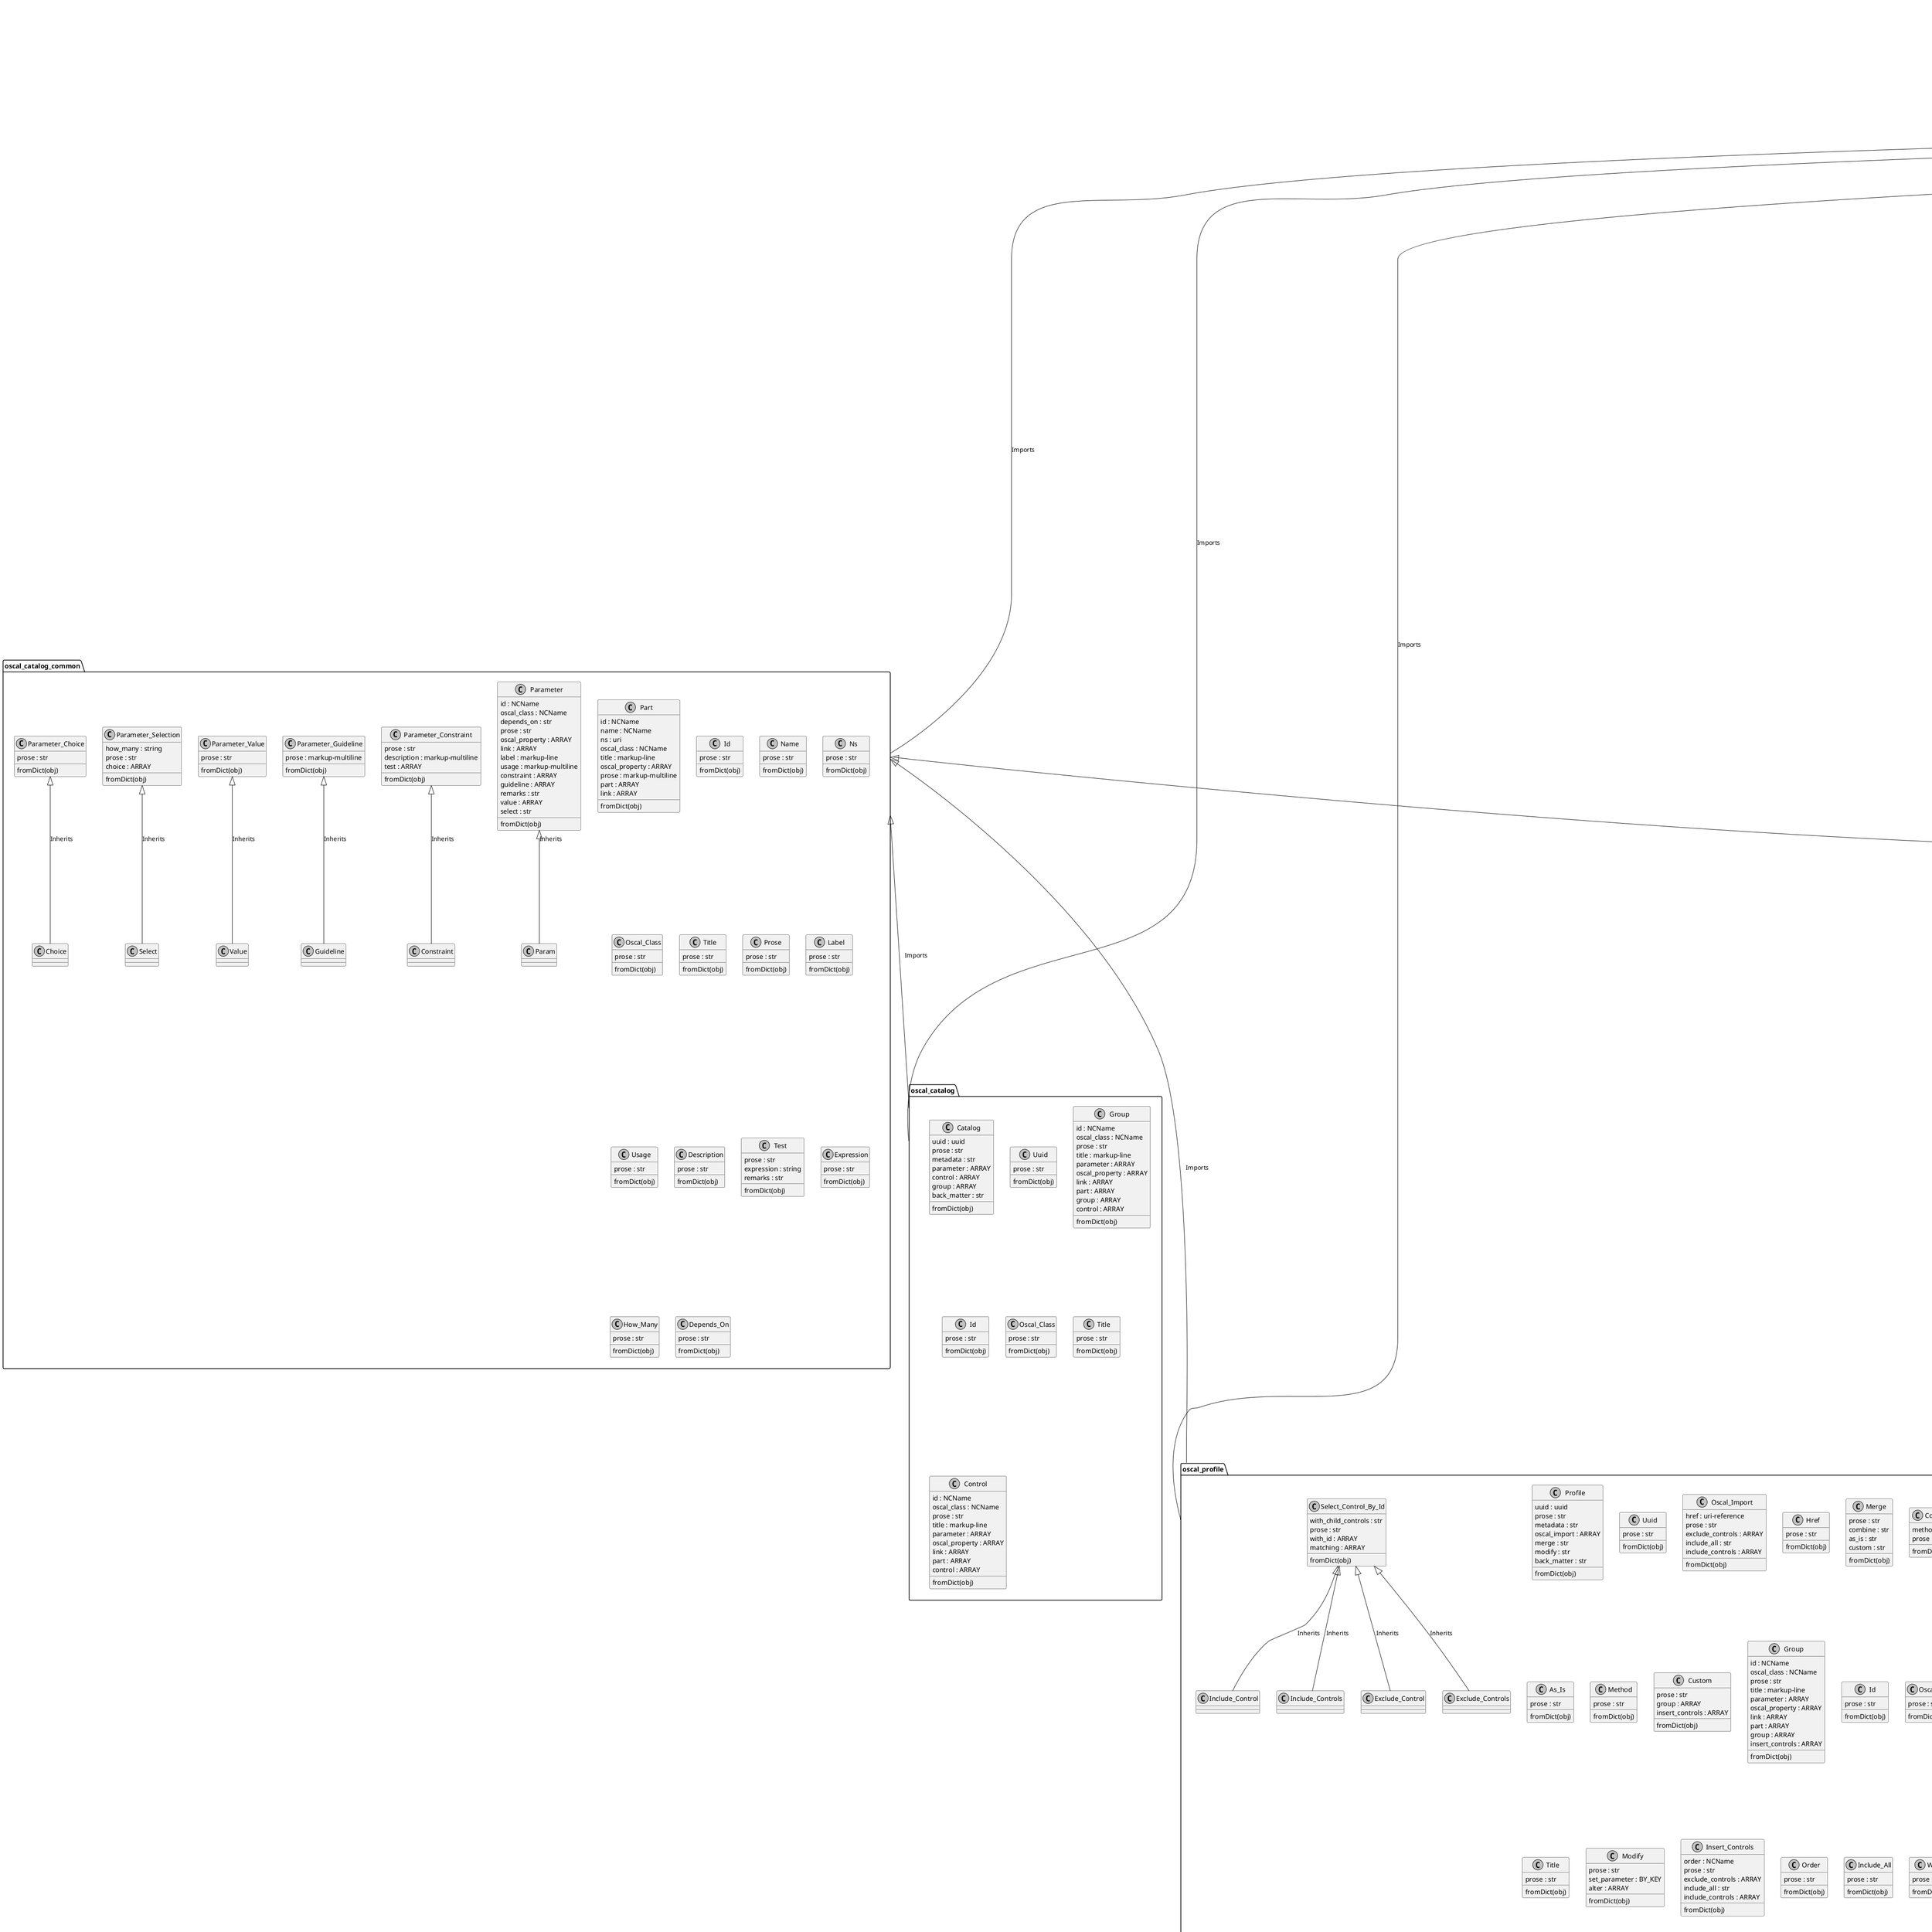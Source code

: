 @startuml

skinparam ranksep 5 

skinparam monochrome true


package oscal_metadata {

    class "Metadata" as oscal_metadata_metadata {
        prose : str
        title : markup-line
        published : str
        last_modified : str
        version : str
        oscal_version : str
        revision : ARRAY
        document_id : ARRAY
        oscal_property : ARRAY
        link : ARRAY
        role : ARRAY
        location : ARRAY
        party : ARRAY
        responsible_party : BY_KEY
        remarks : str
        {method} fromDict(obj)
    }
    
    class "Title" as oscal_metadata_title {
        prose : str
        {method} fromDict(obj)
    }
    
    class "Revision" as oscal_metadata_revision {
        prose : str
        title : markup-line
        published : str
        last_modified : str
        version : str
        oscal_version : str
        oscal_property : ARRAY
        link : ARRAY
        remarks : str
        {method} fromDict(obj)
    }
    
    class "Location" as oscal_metadata_location {
        uuid : uuid
        prose : str
        title : markup-line
        address : str
        email_address : ARRAY
        telephone_number : ARRAY
        url : ARRAY
        oscal_property : ARRAY
        link : ARRAY
        remarks : str
        {method} fromDict(obj)
    }
    
    class "Uuid" as oscal_metadata_uuid {
        prose : str
        {method} fromDict(obj)
    }
    
    class "Url" as oscal_metadata_url {
        prose : str
        {method} fromDict(obj)
    }
    
    class "Location_Uuid" as oscal_metadata_location_uuid {
        prose : str
        {method} fromDict(obj)
    }
    
    class "Party" as oscal_metadata_party {
        uuid : uuid
        type : string
        prose : str
        name : str
        short_name : str
        external_id : ARRAY
        oscal_property : ARRAY
        link : ARRAY
        email_address : ARRAY
        telephone_number : ARRAY
        member_of_organization : ARRAY
        remarks : str
        address : ARRAY
        location_uuid : ARRAY
        {method} fromDict(obj)
    }
    
    class "Type" as oscal_metadata_type {
        prose : str
        {method} fromDict(obj)
    }
    
    class "Name" as oscal_metadata_name {
        prose : str
        {method} fromDict(obj)
    }
    
    class "Short_Name" as oscal_metadata_short_name {
        prose : str
        {method} fromDict(obj)
    }
    
    class "External_Id" as oscal_metadata_external_id {
        scheme : uri
        prose : str
        {method} fromDict(obj)
    }
    
    class "Scheme" as oscal_metadata_scheme {
        prose : str
        {method} fromDict(obj)
    }
    
    class "Member_Of_Organization" as oscal_metadata_member_of_organization {
        prose : str
        {method} fromDict(obj)
    }
    
    class "Party_Uuid" as oscal_metadata_party_uuid {
        prose : str
        {method} fromDict(obj)
    }
    
    class "Role" as oscal_metadata_role {
        id : NCName
        prose : str
        title : markup-line
        short_name : str
        description : markup-multiline
        oscal_property : ARRAY
        link : ARRAY
        remarks : str
        {method} fromDict(obj)
    }
    
    class "Id" as oscal_metadata_id {
        prose : str
        {method} fromDict(obj)
    }
    
    class "Description" as oscal_metadata_description {
        prose : str
        {method} fromDict(obj)
    }
    
    class "Role_Id" as oscal_metadata_role_id {
        prose : str
        {method} fromDict(obj)
    }
    
    class "Back_Matter" as oscal_metadata_back_matter {
        prose : str
        resource : ARRAY
        {method} fromDict(obj)
    }
    
    class "Resource" as oscal_metadata_resource {
        uuid : uuid
        prose : str
        title : markup-line
        description : markup-multiline
        oscal_property : ARRAY
        document_id : ARRAY
        citation : str
        rlink : ARRAY
        base64 : base64Binary
        remarks : str
        {method} fromDict(obj)
    }
    
    class "Citation" as oscal_metadata_citation {
        prose : str
        text : markup-line
        oscal_property : ARRAY
        biblio : str
        {method} fromDict(obj)
    }
    
    class "Text" as oscal_metadata_text {
        prose : str
        {method} fromDict(obj)
    }
    
    class "Biblio" as oscal_metadata_biblio {
        prose : str
        {method} fromDict(obj)
    }
    
    class "Rlink" as oscal_metadata_rlink {
        href : uri-reference
        media_type : str
        prose : str
        hash : ARRAY
        {method} fromDict(obj)
    }
    
    class "Href" as oscal_metadata_href {
        prose : str
        {method} fromDict(obj)
    }
    
    class "Base64" as oscal_metadata_base64 {
        filename : uri-reference
        media_type : str
        prose : str
        {method} fromDict(obj)
    }
    
    class "Filename" as oscal_metadata_filename {
        prose : str
        {method} fromDict(obj)
    }
    
    class "Oscal_Property" as oscal_metadata_oscal_property {
        name : NCName
        uuid : uuid
        ns : uri
        value : string
        oscal_class : NCName
        prose : str
        remarks : str
        {method} fromDict(obj)
    }
    
    class "Prop" as oscal_metadata_oscal_property_Prop 
    oscal_metadata_oscal_property <|-- oscal_metadata_oscal_property_Prop : Inherits
    class "Ns" as oscal_metadata_ns {
        prose : str
        {method} fromDict(obj)
    }
    
    class "Value" as oscal_metadata_value {
        prose : str
        {method} fromDict(obj)
    }
    
    class "Oscal_Class" as oscal_metadata_oscal_class {
        prose : str
        {method} fromDict(obj)
    }
    
    class "Link" as oscal_metadata_link {
        href : uri-reference
        rel : NCName
        media_type : str
        prose : str
        text : markup-line
        {method} fromDict(obj)
    }
    
    class "Rel" as oscal_metadata_rel {
        prose : str
        {method} fromDict(obj)
    }
    
    class "Responsible_Party" as oscal_metadata_responsible_party {
        role_id : NCName
        prose : str
        party_uuid : ARRAY
        oscal_property : ARRAY
        link : ARRAY
        remarks : str
        {method} fromDict(obj)
    }
    
    class "Responsible_Role" as oscal_metadata_responsible_role {
        role_id : NCName
        prose : str
        oscal_property : ARRAY
        link : ARRAY
        party_uuid : ARRAY
        remarks : str
        {method} fromDict(obj)
    }
    
    class "Hash" as oscal_metadata_hash {
        algorithm : string
        prose : str
        {method} fromDict(obj)
    }
    
    class "Algorithm" as oscal_metadata_algorithm {
        prose : str
        {method} fromDict(obj)
    }
    
    class "Media_Type" as oscal_metadata_media_type {
        prose : str
        {method} fromDict(obj)
    }
    
    class "Remarks" as oscal_metadata_remarks {
        prose : str
        {method} fromDict(obj)
    }
    
    class "Published" as oscal_metadata_published {
        prose : str
        {method} fromDict(obj)
    }
    
    class "Last_Modified" as oscal_metadata_last_modified {
        prose : str
        {method} fromDict(obj)
    }
    
    class "Version" as oscal_metadata_version {
        prose : str
        {method} fromDict(obj)
    }
    
    class "Oscal_Version" as oscal_metadata_oscal_version {
        prose : str
        {method} fromDict(obj)
    }
    
    class "Email_Address" as oscal_metadata_email_address {
        prose : str
        {method} fromDict(obj)
    }
    
    class "Telephone_Number" as oscal_metadata_telephone_number {
        type : str
        prose : str
        {method} fromDict(obj)
    }
    
    class "Address" as oscal_metadata_address {
        type : str
        prose : str
        addr_line : ARRAY
        city : str
        state : str
        postal_code : str
        country : str
        {method} fromDict(obj)
    }
    
    class "City" as oscal_metadata_city {
        prose : str
        {method} fromDict(obj)
    }
    
    class "State" as oscal_metadata_state {
        prose : str
        {method} fromDict(obj)
    }
    
    class "Postal_Code" as oscal_metadata_postal_code {
        prose : str
        {method} fromDict(obj)
    }
    
    class "Country" as oscal_metadata_country {
        prose : str
        {method} fromDict(obj)
    }
    
    class "Addr_Line" as oscal_metadata_addr_line {
        prose : str
        {method} fromDict(obj)
    }
    
    class "Location_Type" as oscal_metadata_location_type {
        prose : str
        {method} fromDict(obj)
    }
    
    class "Type" as oscal_metadata_location_type_Type 
    oscal_metadata_location_type <|-- oscal_metadata_location_type_Type : Inherits
    class "Document_Id" as oscal_metadata_document_id {
        scheme : uri
        prose : str
        {method} fromDict(obj)
    }
    
}

package oscal_catalog_common {

    class "Part" as oscal_catalog_common_part {
        id : NCName
        name : NCName
        ns : uri
        oscal_class : NCName
        title : markup-line
        oscal_property : ARRAY
        prose : markup-multiline
        part : ARRAY
        link : ARRAY
        {method} fromDict(obj)
    }
    
    class "Id" as oscal_catalog_common_id {
        prose : str
        {method} fromDict(obj)
    }
    
    class "Name" as oscal_catalog_common_name {
        prose : str
        {method} fromDict(obj)
    }
    
    class "Ns" as oscal_catalog_common_ns {
        prose : str
        {method} fromDict(obj)
    }
    
    class "Oscal_Class" as oscal_catalog_common_oscal_class {
        prose : str
        {method} fromDict(obj)
    }
    
    class "Title" as oscal_catalog_common_title {
        prose : str
        {method} fromDict(obj)
    }
    
    class "Prose" as oscal_catalog_common_prose {
        prose : str
        {method} fromDict(obj)
    }
    
    class "Parameter" as oscal_catalog_common_parameter {
        id : NCName
        oscal_class : NCName
        depends_on : str
        prose : str
        oscal_property : ARRAY
        link : ARRAY
        label : markup-line
        usage : markup-multiline
        constraint : ARRAY
        guideline : ARRAY
        remarks : str
        value : ARRAY
        select : str
        {method} fromDict(obj)
    }
    
    class "Param" as oscal_catalog_common_parameter_Param 
    oscal_catalog_common_parameter <|-- oscal_catalog_common_parameter_Param : Inherits
    class "Label" as oscal_catalog_common_label {
        prose : str
        {method} fromDict(obj)
    }
    
    class "Usage" as oscal_catalog_common_usage {
        prose : str
        {method} fromDict(obj)
    }
    
    class "Parameter_Constraint" as oscal_catalog_common_parameter_constraint {
        prose : str
        description : markup-multiline
        test : ARRAY
        {method} fromDict(obj)
    }
    
    class "Constraint" as oscal_catalog_common_parameter_constraint_Constraint 
    oscal_catalog_common_parameter_constraint <|-- oscal_catalog_common_parameter_constraint_Constraint : Inherits
    class "Description" as oscal_catalog_common_description {
        prose : str
        {method} fromDict(obj)
    }
    
    class "Test" as oscal_catalog_common_test {
        prose : str
        expression : string
        remarks : str
        {method} fromDict(obj)
    }
    
    class "Expression" as oscal_catalog_common_expression {
        prose : str
        {method} fromDict(obj)
    }
    
    class "Parameter_Guideline" as oscal_catalog_common_parameter_guideline {
        prose : markup-multiline
        {method} fromDict(obj)
    }
    
    class "Guideline" as oscal_catalog_common_parameter_guideline_Guideline 
    oscal_catalog_common_parameter_guideline <|-- oscal_catalog_common_parameter_guideline_Guideline : Inherits
    class "Parameter_Value" as oscal_catalog_common_parameter_value {
        prose : str
        {method} fromDict(obj)
    }
    
    class "Value" as oscal_catalog_common_parameter_value_Value 
    oscal_catalog_common_parameter_value <|-- oscal_catalog_common_parameter_value_Value : Inherits
    class "Parameter_Selection" as oscal_catalog_common_parameter_selection {
        how_many : string
        prose : str
        choice : ARRAY
        {method} fromDict(obj)
    }
    
    class "Select" as oscal_catalog_common_parameter_selection_Select 
    oscal_catalog_common_parameter_selection <|-- oscal_catalog_common_parameter_selection_Select : Inherits
    class "How_Many" as oscal_catalog_common_how_many {
        prose : str
        {method} fromDict(obj)
    }
    
    class "Parameter_Choice" as oscal_catalog_common_parameter_choice {
        prose : str
        {method} fromDict(obj)
    }
    
    class "Choice" as oscal_catalog_common_parameter_choice_Choice 
    oscal_catalog_common_parameter_choice <|-- oscal_catalog_common_parameter_choice_Choice : Inherits
    class "Depends_On" as oscal_catalog_common_depends_on {
        prose : str
        {method} fromDict(obj)
    }
    
}

package oscal_implementation_common {

    class "System_Component" as oscal_implementation_common_system_component {
        uuid : uuid
        type : str
        prose : str
        title : markup-line
        description : markup-multiline
        purpose : markup-line
        oscal_property : ARRAY
        link : ARRAY
        status : str
        responsible_role : BY_KEY
        protocol : ARRAY
        remarks : str
        {method} fromDict(obj)
    }
    
    class "Component" as oscal_implementation_common_system_component_Component 
    oscal_implementation_common_system_component <|-- oscal_implementation_common_system_component_Component : Inherits
    class "Uuid" as oscal_implementation_common_uuid {
        prose : str
        {method} fromDict(obj)
    }
    
    class "Title" as oscal_implementation_common_title {
        prose : str
        {method} fromDict(obj)
    }
    
    class "Description" as oscal_implementation_common_description {
        prose : str
        {method} fromDict(obj)
    }
    
    class "Purpose" as oscal_implementation_common_purpose {
        prose : str
        {method} fromDict(obj)
    }
    
    class "Status" as oscal_implementation_common_status {
        state : NCName
        prose : str
        remarks : str
        {method} fromDict(obj)
    }
    
    class "State" as oscal_implementation_common_state {
        prose : str
        {method} fromDict(obj)
    }
    
    class "Component_Type" as oscal_implementation_common_component_type {
        prose : str
        {method} fromDict(obj)
    }
    
    class "Type" as oscal_implementation_common_component_type_Type 
    oscal_implementation_common_component_type <|-- oscal_implementation_common_component_type_Type : Inherits
    class "Protocol" as oscal_implementation_common_protocol {
        uuid : uuid
        name : str
        prose : str
        title : markup-line
        port_range : ARRAY
        {method} fromDict(obj)
    }
    
    class "Name" as oscal_implementation_common_name {
        prose : str
        {method} fromDict(obj)
    }
    
    class "Port_Range" as oscal_implementation_common_port_range {
        start : nonNegativeInteger
        end : nonNegativeInteger
        transport : NCName
        prose : str
        {method} fromDict(obj)
    }
    
    class "Start" as oscal_implementation_common_start {
        prose : str
        {method} fromDict(obj)
    }
    
    class "End" as oscal_implementation_common_end {
        prose : str
        {method} fromDict(obj)
    }
    
    class "Transport" as oscal_implementation_common_transport {
        prose : str
        {method} fromDict(obj)
    }
    
    class "Implementation_Status" as oscal_implementation_common_implementation_status {
        state : NCName
        prose : str
        remarks : str
        {method} fromDict(obj)
    }
    
    class "System_User" as oscal_implementation_common_system_user {
        uuid : uuid
        prose : str
        title : markup-line
        short_name : str
        description : markup-multiline
        oscal_property : ARRAY
        link : ARRAY
        role_id : ARRAY
        authorized_privilege : ARRAY
        remarks : str
        {method} fromDict(obj)
    }
    
    class "User" as oscal_implementation_common_system_user_User 
    oscal_implementation_common_system_user <|-- oscal_implementation_common_system_user_User : Inherits
    class "Short_Name" as oscal_implementation_common_short_name {
        prose : str
        {method} fromDict(obj)
    }
    
    class "Authorized_Privilege" as oscal_implementation_common_authorized_privilege {
        prose : str
        title : markup-line
        description : markup-multiline
        function_performed : ARRAY
        {method} fromDict(obj)
    }
    
    class "Function_Performed" as oscal_implementation_common_function_performed {
        prose : str
        {method} fromDict(obj)
    }
    
    class "Inventory_Item" as oscal_implementation_common_inventory_item {
        uuid : uuid
        prose : str
        description : markup-multiline
        oscal_property : ARRAY
        link : ARRAY
        responsible_party : BY_KEY
        implemented_component : ARRAY
        remarks : str
        {method} fromDict(obj)
    }
    
    class "Implemented_Component" as oscal_implementation_common_implemented_component {
        component_uuid : uuid
        prose : str
        oscal_property : ARRAY
        link : ARRAY
        responsible_party : BY_KEY
        remarks : str
        {method} fromDict(obj)
    }
    
    class "Component_Uuid" as oscal_implementation_common_component_uuid {
        prose : str
        {method} fromDict(obj)
    }
    
    class "Source" as oscal_implementation_common_source {
        prose : str
        {method} fromDict(obj)
    }
    
    class "Control_Id" as oscal_implementation_common_control_id {
        prose : str
        {method} fromDict(obj)
    }
    
    class "Statement_Id" as oscal_implementation_common_statement_id {
        prose : str
        {method} fromDict(obj)
    }
    
    class "Set_Parameter" as oscal_implementation_common_set_parameter {
        param_id : str
        prose : str
        value : ARRAY
        remarks : str
        {method} fromDict(obj)
    }
    
    class "Parameter_Value" as oscal_implementation_common_parameter_value {
        prose : str
        {method} fromDict(obj)
    }
    
    class "Value" as oscal_implementation_common_parameter_value_Value 
    oscal_implementation_common_parameter_value <|-- oscal_implementation_common_parameter_value_Value : Inherits
    class "System_Id" as oscal_implementation_common_system_id {
        identifier_type : uri
        prose : str
        {method} fromDict(obj)
    }
    
    class "Identifier_Type" as oscal_implementation_common_identifier_type {
        prose : str
        {method} fromDict(obj)
    }
    
    class "Param_Id" as oscal_implementation_common_param_id {
        prose : str
        {method} fromDict(obj)
    }
    
}

package oscal_assessment_common {

    class "Import_Ssp" as oscal_assessment_common_import_ssp {
        href : uri-reference
        prose : str
        remarks : str
        {method} fromDict(obj)
    }
    
    class "Href" as oscal_assessment_common_href {
        prose : str
        {method} fromDict(obj)
    }
    
    class "Local_Objective" as oscal_assessment_common_local_objective {
        control_id : str
        prose : str
        description : markup-multiline
        oscal_property : ARRAY
        link : ARRAY
        part : ARRAY
        remarks : str
        {method} fromDict(obj)
    }
    
    class "Objectives_And_Methods" as oscal_assessment_common_local_objective_Objectives_And_Methods 
    oscal_assessment_common_local_objective <|-- oscal_assessment_common_local_objective_Objectives_And_Methods : Inherits
    class "Description" as oscal_assessment_common_description {
        prose : str
        {method} fromDict(obj)
    }
    
    class "Assessment_Method" as oscal_assessment_common_assessment_method {
        uuid : uuid
        prose : str
        description : markup-multiline
        oscal_property : ARRAY
        link : ARRAY
        assessment_part : str
        remarks : str
        {method} fromDict(obj)
    }
    
    class "Uuid" as oscal_assessment_common_uuid {
        prose : str
        {method} fromDict(obj)
    }
    
    class "Activity" as oscal_assessment_common_activity {
        uuid : uuid
        prose : str
        title : markup-line
        description : markup-multiline
        oscal_property : ARRAY
        link : ARRAY
        step : ARRAY
        related_controls : str
        responsible_role : BY_KEY
        remarks : str
        {method} fromDict(obj)
    }
    
    class "Activity" as oscal_assessment_common_activity_Activity 
    oscal_assessment_common_activity <|-- oscal_assessment_common_activity_Activity : Inherits
    class "Title" as oscal_assessment_common_title {
        prose : str
        {method} fromDict(obj)
    }
    
    class "Step" as oscal_assessment_common_step {
        uuid : uuid
        prose : str
        title : markup-line
        description : markup-multiline
        oscal_property : ARRAY
        link : ARRAY
        reviewed_controls : str
        responsible_role : BY_KEY
        remarks : str
        {method} fromDict(obj)
    }
    
    class "Task" as oscal_assessment_common_task {
        uuid : uuid
        type : NCName
        prose : str
        title : markup-line
        description : markup-multiline
        oscal_property : ARRAY
        link : ARRAY
        timing : str
        dependency : ARRAY
        task : ARRAY
        associated_activity : ARRAY
        subject : ARRAY
        responsible_role : BY_KEY
        remarks : str
        {method} fromDict(obj)
    }
    
    class "Assessment_Task" as oscal_assessment_common_task_Assessment_Task 
    oscal_assessment_common_task <|-- oscal_assessment_common_task_Assessment_Task : Inherits
    class "Type" as oscal_assessment_common_type {
        prose : str
        {method} fromDict(obj)
    }
    
    class "Timing" as oscal_assessment_common_timing {
        prose : str
        on_date : str
        within_date_range : str
        at_frequency : str
        {method} fromDict(obj)
    }
    
    class "On_Date" as oscal_assessment_common_on_date {
        date : dateTime-with-timezone
        prose : str
        {method} fromDict(obj)
    }
    
    class "Date" as oscal_assessment_common_date {
        prose : str
        {method} fromDict(obj)
    }
    
    class "Within_Date_Range" as oscal_assessment_common_within_date_range {
        start : dateTime-with-timezone
        end : dateTime-with-timezone
        prose : str
        {method} fromDict(obj)
    }
    
    class "Start" as oscal_assessment_common_start {
        prose : str
        {method} fromDict(obj)
    }
    
    class "End" as oscal_assessment_common_end {
        prose : str
        {method} fromDict(obj)
    }
    
    class "At_Frequency" as oscal_assessment_common_at_frequency {
        period : positiveInteger
        unit : string
        prose : str
        {method} fromDict(obj)
    }
    
    class "Period" as oscal_assessment_common_period {
        prose : str
        {method} fromDict(obj)
    }
    
    class "Unit" as oscal_assessment_common_unit {
        prose : str
        {method} fromDict(obj)
    }
    
    class "Dependency" as oscal_assessment_common_dependency {
        task_uuid : uuid
        prose : str
        remarks : str
        {method} fromDict(obj)
    }
    
    class "Task_Uuid" as oscal_assessment_common_task_uuid {
        prose : str
        {method} fromDict(obj)
    }
    
    class "Associated_Activity" as oscal_assessment_common_associated_activity {
        activity_uuid : uuid
        prose : str
        oscal_property : ARRAY
        link : ARRAY
        responsible_role : BY_KEY
        remarks : str
        subject : ARRAY
        subject_placeholder : str
        {method} fromDict(obj)
    }
    
    class "Activity_Uuid" as oscal_assessment_common_activity_uuid {
        prose : str
        {method} fromDict(obj)
    }
    
    class "Reviewed_Controls" as oscal_assessment_common_reviewed_controls {
        prose : str
        description : markup-multiline
        oscal_property : ARRAY
        link : ARRAY
        control_selection : ARRAY
        control_objective_selection : ARRAY
        remarks : str
        {method} fromDict(obj)
    }
    
    class "Related_Controls" as oscal_assessment_common_reviewed_controls_Related_Controls 
    oscal_assessment_common_reviewed_controls <|-- oscal_assessment_common_reviewed_controls_Related_Controls : Inherits
    class "Control_Selection" as oscal_assessment_common_control_selection {
        prose : str
        description : markup-multiline
        oscal_property : ARRAY
        link : ARRAY
        exclude_control : ARRAY
        remarks : str
        include_all : str
        include_control : ARRAY
        {method} fromDict(obj)
    }
    
    class "Include_All" as oscal_assessment_common_include_all {
        prose : str
        {method} fromDict(obj)
    }
    
    class "Control_Objective_Selection" as oscal_assessment_common_control_objective_selection {
        prose : str
        description : markup-multiline
        oscal_property : ARRAY
        link : ARRAY
        exclude_objective : ARRAY
        remarks : str
        include_all : str
        include_objective : ARRAY
        {method} fromDict(obj)
    }
    
    class "Select_Control_By_Id" as oscal_assessment_common_select_control_by_id {
        control_id : str
        prose : str
        statement_id : ARRAY
        {method} fromDict(obj)
    }
    
    class "Include_Control" as oscal_assessment_common_select_control_by_id_Include_Control 
    oscal_assessment_common_select_control_by_id <|-- oscal_assessment_common_select_control_by_id_Include_Control : Inherits
    class "Include_Controls" as oscal_assessment_common_select_control_by_id_Include_Controls 
    oscal_assessment_common_select_control_by_id <|-- oscal_assessment_common_select_control_by_id_Include_Controls : Inherits
    class "Exclude_Control" as oscal_assessment_common_select_control_by_id_Exclude_Control 
    oscal_assessment_common_select_control_by_id <|-- oscal_assessment_common_select_control_by_id_Exclude_Control : Inherits
    class "Exclude_Controls" as oscal_assessment_common_select_control_by_id_Exclude_Controls 
    oscal_assessment_common_select_control_by_id <|-- oscal_assessment_common_select_control_by_id_Exclude_Controls : Inherits
    class "Statement_Id" as oscal_assessment_common_statement_id {
        prose : str
        {method} fromDict(obj)
    }
    
    class "Select_Objective_By_Id" as oscal_assessment_common_select_objective_by_id {
        objective_id : str
        prose : str
        {method} fromDict(obj)
    }
    
    class "Include_Objective" as oscal_assessment_common_select_objective_by_id_Include_Objective 
    oscal_assessment_common_select_objective_by_id <|-- oscal_assessment_common_select_objective_by_id_Include_Objective : Inherits
    class "Exclude_Objective" as oscal_assessment_common_select_objective_by_id_Exclude_Objective 
    oscal_assessment_common_select_objective_by_id <|-- oscal_assessment_common_select_objective_by_id_Exclude_Objective : Inherits
    class "Assessment_Subject_Placeholder" as oscal_assessment_common_assessment_subject_placeholder {
        uuid : uuid
        prose : str
        description : markup-multiline
        source : ARRAY
        oscal_property : ARRAY
        link : ARRAY
        remarks : str
        {method} fromDict(obj)
    }
    
    class "Subject_Placeholder" as oscal_assessment_common_assessment_subject_placeholder_Subject_Placeholder 
    oscal_assessment_common_assessment_subject_placeholder <|-- oscal_assessment_common_assessment_subject_placeholder_Subject_Placeholder : Inherits
    class "Source" as oscal_assessment_common_source {
        task_uuid : uuid
        prose : str
        {method} fromDict(obj)
    }
    
    class "Assessment_Subject" as oscal_assessment_common_assessment_subject {
        type : NCName
        prose : str
        description : markup-multiline
        oscal_property : ARRAY
        link : ARRAY
        exclude_subject : ARRAY
        remarks : str
        include_all : str
        include_subject : ARRAY
        {method} fromDict(obj)
    }
    
    class "Subject" as oscal_assessment_common_assessment_subject_Subject 
    oscal_assessment_common_assessment_subject <|-- oscal_assessment_common_assessment_subject_Subject : Inherits
    class "Select_Subject_By_Id" as oscal_assessment_common_select_subject_by_id {
        uuid_ref : uuid
        prose : str
        oscal_property : ARRAY
        link : ARRAY
        remarks : str
        {method} fromDict(obj)
    }
    
    class "Include_Subject" as oscal_assessment_common_select_subject_by_id_Include_Subject 
    oscal_assessment_common_select_subject_by_id <|-- oscal_assessment_common_select_subject_by_id_Include_Subject : Inherits
    class "Exclude_Subject" as oscal_assessment_common_select_subject_by_id_Exclude_Subject 
    oscal_assessment_common_select_subject_by_id <|-- oscal_assessment_common_select_subject_by_id_Exclude_Subject : Inherits
    class "Uuid_Ref" as oscal_assessment_common_uuid_ref {
        prose : str
        {method} fromDict(obj)
    }
    
    class "Subject_Reference" as oscal_assessment_common_subject_reference {
        uuid_ref : uuid
        type : NCName
        prose : str
        title : markup-line
        oscal_property : ARRAY
        link : ARRAY
        remarks : str
        {method} fromDict(obj)
    }
    
    class "Subject" as oscal_assessment_common_subject_reference_Subject 
    oscal_assessment_common_subject_reference <|-- oscal_assessment_common_subject_reference_Subject : Inherits
    class "Assessment_Assets" as oscal_assessment_common_assessment_assets {
        prose : str
        component : BY_KEY
        assessment_platform : ARRAY
        {method} fromDict(obj)
    }
    
    class "Assessment_Platform" as oscal_assessment_common_assessment_platform {
        uuid : uuid
        prose : str
        title : markup-line
        oscal_property : ARRAY
        link : ARRAY
        uses_component : ARRAY
        remarks : str
        {method} fromDict(obj)
    }
    
    class "Uses_Component" as oscal_assessment_common_uses_component {
        component_uuid : uuid
        prose : str
        oscal_property : ARRAY
        link : ARRAY
        responsible_party : BY_KEY
        remarks : str
        {method} fromDict(obj)
    }
    
    class "Component_Uuid" as oscal_assessment_common_component_uuid {
        prose : str
        {method} fromDict(obj)
    }
    
    class "Finding_Target" as oscal_assessment_common_finding_target {
        type : string
        id_ref : NCName
        prose : str
        title : markup-line
        description : markup-multiline
        oscal_property : ARRAY
        link : ARRAY
        status : NCName
        implementation_status : str
        remarks : str
        {method} fromDict(obj)
    }
    
    class "Target" as oscal_assessment_common_finding_target_Target 
    oscal_assessment_common_finding_target <|-- oscal_assessment_common_finding_target_Target : Inherits
    class "Id_Ref" as oscal_assessment_common_id_ref {
        prose : str
        {method} fromDict(obj)
    }
    
    class "Status" as oscal_assessment_common_status {
        prose : str
        {method} fromDict(obj)
    }
    
    class "Observation" as oscal_assessment_common_observation {
        uuid : uuid
        prose : str
        title : markup-line
        description : markup-multiline
        oscal_property : ARRAY
        link : ARRAY
        method : ARRAY
        type : ARRAY
        origin : ARRAY
        subject : ARRAY
        relevant_evidence : ARRAY
        collected : dateTime-with-timezone
        expires : dateTime-with-timezone
        remarks : str
        {method} fromDict(obj)
    }
    
    class "Method" as oscal_assessment_common_method {
        prose : str
        {method} fromDict(obj)
    }
    
    class "Relevant_Evidence" as oscal_assessment_common_relevant_evidence {
        href : uri-reference
        prose : str
        description : markup-multiline
        oscal_property : ARRAY
        link : ARRAY
        remarks : str
        {method} fromDict(obj)
    }
    
    class "Collected" as oscal_assessment_common_collected {
        prose : str
        {method} fromDict(obj)
    }
    
    class "Expires" as oscal_assessment_common_expires {
        prose : str
        {method} fromDict(obj)
    }
    
    class "Origin" as oscal_assessment_common_origin {
        prose : str
        actor : ARRAY
        related_task : ARRAY
        {method} fromDict(obj)
    }
    
    class "Origin_Actor" as oscal_assessment_common_origin_actor {
        type : NCName
        uuid_ref : uuid
        role_id : NCName
        prose : str
        oscal_property : ARRAY
        link : ARRAY
        {method} fromDict(obj)
    }
    
    class "Actor" as oscal_assessment_common_origin_actor_Actor 
    oscal_assessment_common_origin_actor <|-- oscal_assessment_common_origin_actor_Actor : Inherits
    class "Role_Id" as oscal_assessment_common_role_id {
        prose : str
        {method} fromDict(obj)
    }
    
    class "Related_Task" as oscal_assessment_common_related_task {
        task_uuid : uuid
        prose : str
        oscal_property : ARRAY
        link : ARRAY
        responsible_party : BY_KEY
        subject : ARRAY
        identified_subject : str
        remarks : str
        {method} fromDict(obj)
    }
    
    class "Identified_Subject" as oscal_assessment_common_identified_subject {
        subject_placeholder_uuid : uuid
        prose : str
        subject : ARRAY
        {method} fromDict(obj)
    }
    
    class "Subject_Placeholder_Uuid" as oscal_assessment_common_subject_placeholder_uuid {
        prose : str
        {method} fromDict(obj)
    }
    
    class "Threat_Id" as oscal_assessment_common_threat_id {
        system : uri
        href : uri-reference
        prose : str
        {method} fromDict(obj)
    }
    
    class "System" as oscal_assessment_common_system {
        prose : str
        {method} fromDict(obj)
    }
    
    class "Risk" as oscal_assessment_common_risk {
        uuid : uuid
        prose : str
        title : markup-line
        description : markup-multiline
        statement : markup-multiline
        oscal_property : ARRAY
        link : ARRAY
        status : NCName
        origin : ARRAY
        threat_id : ARRAY
        characterization : ARRAY
        mitigating_factor : ARRAY
        deadline : dateTime-with-timezone
        response : ARRAY
        risk_log : str
        related_observation : ARRAY
        {method} fromDict(obj)
    }
    
    class "Statement" as oscal_assessment_common_statement {
        prose : str
        {method} fromDict(obj)
    }
    
    class "Mitigating_Factor" as oscal_assessment_common_mitigating_factor {
        uuid : uuid
        implementation_uuid : uuid
        prose : str
        description : markup-multiline
        oscal_property : ARRAY
        link : ARRAY
        subject : ARRAY
        {method} fromDict(obj)
    }
    
    class "Implementation_Uuid" as oscal_assessment_common_implementation_uuid {
        prose : str
        {method} fromDict(obj)
    }
    
    class "Deadline" as oscal_assessment_common_deadline {
        prose : str
        {method} fromDict(obj)
    }
    
    class "Risk_Log" as oscal_assessment_common_risk_log {
        prose : str
        entry : ARRAY
        {method} fromDict(obj)
    }
    
    class "Entry" as oscal_assessment_common_entry {
        uuid : uuid
        prose : str
        title : markup-line
        description : markup-multiline
        start : dateTime-with-timezone
        end : dateTime-with-timezone
        oscal_property : ARRAY
        link : ARRAY
        logged_by : ARRAY
        status_change : str
        related_response : ARRAY
        remarks : str
        {method} fromDict(obj)
    }
    
    class "Related_Response" as oscal_assessment_common_related_response {
        response_uuid : uuid
        prose : str
        oscal_property : ARRAY
        link : ARRAY
        related_task : ARRAY
        remarks : str
        {method} fromDict(obj)
    }
    
    class "Response_Uuid" as oscal_assessment_common_response_uuid {
        prose : str
        {method} fromDict(obj)
    }
    
    class "Related_Observation" as oscal_assessment_common_related_observation {
        observation_uuid : uuid
        prose : str
        {method} fromDict(obj)
    }
    
    class "Observation_Uuid" as oscal_assessment_common_observation_uuid {
        prose : str
        {method} fromDict(obj)
    }
    
    class "Logged_By" as oscal_assessment_common_logged_by {
        party_uuid : uuid
        role_id : NCName
        prose : str
        {method} fromDict(obj)
    }
    
    class "Party_Uuid" as oscal_assessment_common_party_uuid {
        prose : str
        {method} fromDict(obj)
    }
    
    class "Risk_Status" as oscal_assessment_common_risk_status {
        prose : str
        {method} fromDict(obj)
    }
    
    class "Status_Change" as oscal_assessment_common_risk_status_Status_Change 
    oscal_assessment_common_risk_status <|-- oscal_assessment_common_risk_status_Status_Change : Inherits
    class "Characterization" as oscal_assessment_common_characterization {
        prose : str
        oscal_property : ARRAY
        link : ARRAY
        origin : str
        facet : ARRAY
        {method} fromDict(obj)
    }
    
    class "Facet" as oscal_assessment_common_facet {
        name : NCName
        system : uri
        value : string
        prose : str
        oscal_property : ARRAY
        link : ARRAY
        remarks : str
        {method} fromDict(obj)
    }
    
    class "Name" as oscal_assessment_common_name {
        prose : str
        {method} fromDict(obj)
    }
    
    class "Value" as oscal_assessment_common_value {
        prose : str
        {method} fromDict(obj)
    }
    
    class "Response" as oscal_assessment_common_response {
        uuid : uuid
        lifecycle : NCName
        prose : str
        title : markup-line
        description : markup-multiline
        oscal_property : ARRAY
        link : ARRAY
        origin : ARRAY
        required_asset : ARRAY
        task : ARRAY
        remarks : str
        {method} fromDict(obj)
    }
    
    class "Lifecycle" as oscal_assessment_common_lifecycle {
        prose : str
        {method} fromDict(obj)
    }
    
    class "Required_Asset" as oscal_assessment_common_required_asset {
        uuid : uuid
        prose : str
        subject : ARRAY
        title : markup-line
        description : markup-multiline
        oscal_property : ARRAY
        link : ARRAY
        remarks : str
        {method} fromDict(obj)
    }
    
    class "Objective_Id" as oscal_assessment_common_objective_id {
        prose : str
        {method} fromDict(obj)
    }
    
    class "Assessment_Part" as oscal_assessment_common_assessment_part {
        uuid : uuid
        name : NCName
        ns : uri
        oscal_class : NCName
        title : markup-line
        oscal_property : ARRAY
        prose : markup-multiline
        assessment_part : ARRAY
        link : ARRAY
        {method} fromDict(obj)
    }
    
    class "Part" as oscal_assessment_common_assessment_part_Part 
    oscal_assessment_common_assessment_part <|-- oscal_assessment_common_assessment_part_Part : Inherits
    class "Ns" as oscal_assessment_common_ns {
        prose : str
        {method} fromDict(obj)
    }
    
    class "Oscal_Class" as oscal_assessment_common_oscal_class {
        prose : str
        {method} fromDict(obj)
    }
    
    class "Prose" as oscal_assessment_common_prose {
        prose : str
        {method} fromDict(obj)
    }
    
}

package oscal_ap {

    class "Assessment_Plan" as oscal_ap_assessment_plan {
        uuid : uuid
        prose : str
        metadata : str
        import_ssp : str
        local_definitions : str
        terms_and_conditions : str
        reviewed_controls : str
        assessment_subject : ARRAY
        assessment_assets : str
        task : ARRAY
        back_matter : str
        {method} fromDict(obj)
    }
    
    class "Uuid" as oscal_ap_uuid {
        prose : str
        {method} fromDict(obj)
    }
    
    class "Local_Definitions" as oscal_ap_local_definitions {
        prose : str
        component : BY_KEY
        inventory_item : ARRAY
        user : BY_KEY
        objectives_and_methods : ARRAY
        activity : ARRAY
        remarks : str
        {method} fromDict(obj)
    }
    
    class "Terms_And_Conditions" as oscal_ap_terms_and_conditions {
        prose : str
        assessment_part : ARRAY
        {method} fromDict(obj)
    }
    
}

package oscal_ar {

    class "Assessment_Results" as oscal_ar_assessment_results {
        uuid : uuid
        prose : str
        metadata : str
        import_ap : str
        local_definitions : str
        result : ARRAY
        back_matter : str
        {method} fromDict(obj)
    }
    
    class "Uuid" as oscal_ar_uuid {
        prose : str
        {method} fromDict(obj)
    }
    
    class "Local_Definitions" as oscal_ar_local_definitions {
        prose : str
        objectives_and_methods : ARRAY
        activity : ARRAY
        remarks : str
        {method} fromDict(obj)
    }
    
    class "Result" as oscal_ar_result {
        uuid : uuid
        prose : str
        title : markup-line
        description : markup-multiline
        start : dateTime-with-timezone
        end : dateTime-with-timezone
        oscal_property : ARRAY
        link : ARRAY
        local_definitions : str
        reviewed_controls : str
        attestation : ARRAY
        assessment_log : str
        observation : ARRAY
        risk : ARRAY
        finding : ARRAY
        remarks : str
        {method} fromDict(obj)
    }
    
    class "Result" as oscal_ar_result_Result 
    oscal_ar_result <|-- oscal_ar_result_Result : Inherits
    class "Title" as oscal_ar_title {
        prose : str
        {method} fromDict(obj)
    }
    
    class "Description" as oscal_ar_description {
        prose : str
        {method} fromDict(obj)
    }
    
    class "Start" as oscal_ar_start {
        prose : str
        {method} fromDict(obj)
    }
    
    class "End" as oscal_ar_end {
        prose : str
        {method} fromDict(obj)
    }
    
    class "Attestation" as oscal_ar_attestation {
        prose : str
        responsible_party : BY_KEY
        part : ARRAY
        {method} fromDict(obj)
    }
    
    class "Assessment_Log" as oscal_ar_assessment_log {
        prose : str
        entry : ARRAY
        {method} fromDict(obj)
    }
    
    class "Entry" as oscal_ar_entry {
        uuid : uuid
        prose : str
        title : markup-line
        description : markup-multiline
        start : dateTime-with-timezone
        end : dateTime-with-timezone
        oscal_property : ARRAY
        link : ARRAY
        logged_by : ARRAY
        related_task : ARRAY
        remarks : str
        {method} fromDict(obj)
    }
    
    class "Finding" as oscal_ar_finding {
        uuid : uuid
        prose : str
        title : markup-line
        description : markup-multiline
        oscal_property : ARRAY
        link : ARRAY
        origin : ARRAY
        target : str
        implementation_statement_uuid : uuid
        related_observation : ARRAY
        associated_risk : ARRAY
        remarks : str
        {method} fromDict(obj)
    }
    
    class "Implementation_Statement_Uuid" as oscal_ar_implementation_statement_uuid {
        prose : str
        {method} fromDict(obj)
    }
    
    class "Related_Observation" as oscal_ar_related_observation {
        observation_uuid : uuid
        prose : str
        {method} fromDict(obj)
    }
    
    class "Observation_Uuid" as oscal_ar_observation_uuid {
        prose : str
        {method} fromDict(obj)
    }
    
    class "Associated_Risk" as oscal_ar_associated_risk {
        risk_uuid : uuid
        prose : str
        {method} fromDict(obj)
    }
    
    class "Risk_Uuid" as oscal_ar_risk_uuid {
        prose : str
        {method} fromDict(obj)
    }
    
    class "Import_Ap" as oscal_ar_import_ap {
        href : uri-reference
        prose : str
        remarks : str
        {method} fromDict(obj)
    }
    
    class "Href" as oscal_ar_href {
        prose : str
        {method} fromDict(obj)
    }
    
}

package oscal_catalog {

    class "Catalog" as oscal_catalog_catalog {
        uuid : uuid
        prose : str
        metadata : str
        parameter : ARRAY
        control : ARRAY
        group : ARRAY
        back_matter : str
        {method} fromDict(obj)
    }
    
    class "Uuid" as oscal_catalog_uuid {
        prose : str
        {method} fromDict(obj)
    }
    
    class "Group" as oscal_catalog_group {
        id : NCName
        oscal_class : NCName
        prose : str
        title : markup-line
        parameter : ARRAY
        oscal_property : ARRAY
        link : ARRAY
        part : ARRAY
        group : ARRAY
        control : ARRAY
        {method} fromDict(obj)
    }
    
    class "Id" as oscal_catalog_id {
        prose : str
        {method} fromDict(obj)
    }
    
    class "Oscal_Class" as oscal_catalog_oscal_class {
        prose : str
        {method} fromDict(obj)
    }
    
    class "Title" as oscal_catalog_title {
        prose : str
        {method} fromDict(obj)
    }
    
    class "Control" as oscal_catalog_control {
        id : NCName
        oscal_class : NCName
        prose : str
        title : markup-line
        parameter : ARRAY
        oscal_property : ARRAY
        link : ARRAY
        part : ARRAY
        control : ARRAY
        {method} fromDict(obj)
    }
    
}

package oscal_component_definition {

    class "Component_Definition" as oscal_component_definition_component_definition {
        uuid : uuid
        prose : str
        metadata : str
        import_component_definition : ARRAY
        component : BY_KEY
        capability : BY_KEY
        back_matter : str
        {method} fromDict(obj)
    }
    
    class "Uuid" as oscal_component_definition_uuid {
        prose : str
        {method} fromDict(obj)
    }
    
    class "Import_Component_Definition" as oscal_component_definition_import_component_definition {
        href : uri-reference
        prose : str
        {method} fromDict(obj)
    }
    
    class "Href" as oscal_component_definition_href {
        prose : str
        {method} fromDict(obj)
    }
    
    class "Defined_Component" as oscal_component_definition_defined_component {
        uuid : uuid
        type : str
        prose : str
        title : markup-line
        description : markup-multiline
        purpose : markup-line
        oscal_property : ARRAY
        link : ARRAY
        responsible_role : BY_KEY
        protocol : ARRAY
        control_implementation : ARRAY
        remarks : str
        {method} fromDict(obj)
    }
    
    class "Component" as oscal_component_definition_defined_component_Component 
    oscal_component_definition_defined_component <|-- oscal_component_definition_defined_component_Component : Inherits
    class "Title" as oscal_component_definition_title {
        prose : str
        {method} fromDict(obj)
    }
    
    class "Description" as oscal_component_definition_description {
        prose : str
        {method} fromDict(obj)
    }
    
    class "Purpose" as oscal_component_definition_purpose {
        prose : str
        {method} fromDict(obj)
    }
    
    class "Component_Type" as oscal_component_definition_component_type {
        prose : str
        {method} fromDict(obj)
    }
    
    class "Capability" as oscal_component_definition_capability {
        uuid : uuid
        name : string
        prose : str
        description : markup-multiline
        oscal_property : ARRAY
        link : ARRAY
        incorporates_component : BY_KEY
        control_implementation : ARRAY
        remarks : str
        {method} fromDict(obj)
    }
    
    class "Name" as oscal_component_definition_name {
        prose : str
        {method} fromDict(obj)
    }
    
    class "Incorporates_Component" as oscal_component_definition_incorporates_component {
        component_uuid : uuid
        prose : str
        description : markup-multiline
        {method} fromDict(obj)
    }
    
    class "Component_Uuid" as oscal_component_definition_component_uuid {
        prose : str
        {method} fromDict(obj)
    }
    
    class "Control_Implementation" as oscal_component_definition_control_implementation {
        uuid : uuid
        source : str
        prose : str
        description : markup-multiline
        oscal_property : ARRAY
        link : ARRAY
        set_parameter : BY_KEY
        implemented_requirement : ARRAY
        {method} fromDict(obj)
    }
    
    class "Implemented_Requirement" as oscal_component_definition_implemented_requirement {
        uuid : uuid
        control_id : str
        prose : str
        description : markup-multiline
        oscal_property : ARRAY
        link : ARRAY
        responsible_role : BY_KEY
        set_parameter : BY_KEY
        statement : BY_KEY
        remarks : str
        {method} fromDict(obj)
    }
    
    class "Statement" as oscal_component_definition_statement {
        statement_id : str
        uuid : uuid
        prose : str
        description : markup-multiline
        oscal_property : ARRAY
        link : ARRAY
        responsible_role : BY_KEY
        remarks : str
        {method} fromDict(obj)
    }
    
}

package oscal_poam {

    class "Plan_Of_Action_And_Milestones" as oscal_poam_plan_of_action_and_milestones {
        uuid : uuid
        prose : str
        metadata : str
        import_ssp : str
        system_id : str
        local_definitions : str
        observation : ARRAY
        risk : ARRAY
        poam_item : ARRAY
        back_matter : str
        {method} fromDict(obj)
    }
    
    class "Uuid" as oscal_poam_uuid {
        prose : str
        {method} fromDict(obj)
    }
    
    class "Local_Definitions" as oscal_poam_local_definitions {
        prose : str
        component : BY_KEY
        inventory_item : ARRAY
        remarks : str
        {method} fromDict(obj)
    }
    
    class "Poam_Item" as oscal_poam_poam_item {
        uuid : uuid
        prose : str
        title : markup-line
        description : markup-multiline
        oscal_property : ARRAY
        link : ARRAY
        origin : ARRAY
        related_observation : ARRAY
        associated_risk : ARRAY
        remarks : str
        {method} fromDict(obj)
    }
    
    class "Title" as oscal_poam_title {
        prose : str
        {method} fromDict(obj)
    }
    
    class "Description" as oscal_poam_description {
        prose : str
        {method} fromDict(obj)
    }
    
    class "Origin" as oscal_poam_origin {
        prose : str
        actor : ARRAY
        {method} fromDict(obj)
    }
    
    class "Related_Observation" as oscal_poam_related_observation {
        observation_uuid : uuid
        prose : str
        {method} fromDict(obj)
    }
    
    class "Observation_Uuid" as oscal_poam_observation_uuid {
        prose : str
        {method} fromDict(obj)
    }
    
    class "Associated_Risk" as oscal_poam_associated_risk {
        risk_uuid : uuid
        prose : str
        {method} fromDict(obj)
    }
    
    class "Risk_Uuid" as oscal_poam_risk_uuid {
        prose : str
        {method} fromDict(obj)
    }
    
}

package oscal_profile {

    class "Profile" as oscal_profile_profile {
        uuid : uuid
        prose : str
        metadata : str
        oscal_import : ARRAY
        merge : str
        modify : str
        back_matter : str
        {method} fromDict(obj)
    }
    
    class "Uuid" as oscal_profile_uuid {
        prose : str
        {method} fromDict(obj)
    }
    
    class "Oscal_Import" as oscal_profile_oscal_import {
        href : uri-reference
        prose : str
        exclude_controls : ARRAY
        include_all : str
        include_controls : ARRAY
        {method} fromDict(obj)
    }
    
    class "Href" as oscal_profile_href {
        prose : str
        {method} fromDict(obj)
    }
    
    class "Merge" as oscal_profile_merge {
        prose : str
        combine : str
        as_is : str
        custom : str
        {method} fromDict(obj)
    }
    
    class "Combine" as oscal_profile_combine {
        method : str
        prose : str
        {method} fromDict(obj)
    }
    
    class "As_Is" as oscal_profile_as_is {
        prose : str
        {method} fromDict(obj)
    }
    
    class "Method" as oscal_profile_method {
        prose : str
        {method} fromDict(obj)
    }
    
    class "Custom" as oscal_profile_custom {
        prose : str
        group : ARRAY
        insert_controls : ARRAY
        {method} fromDict(obj)
    }
    
    class "Group" as oscal_profile_group {
        id : NCName
        oscal_class : NCName
        prose : str
        title : markup-line
        parameter : ARRAY
        oscal_property : ARRAY
        link : ARRAY
        part : ARRAY
        group : ARRAY
        insert_controls : ARRAY
        {method} fromDict(obj)
    }
    
    class "Id" as oscal_profile_id {
        prose : str
        {method} fromDict(obj)
    }
    
    class "Oscal_Class" as oscal_profile_oscal_class {
        prose : str
        {method} fromDict(obj)
    }
    
    class "Title" as oscal_profile_title {
        prose : str
        {method} fromDict(obj)
    }
    
    class "Modify" as oscal_profile_modify {
        prose : str
        set_parameter : BY_KEY
        alter : ARRAY
        {method} fromDict(obj)
    }
    
    class "Insert_Controls" as oscal_profile_insert_controls {
        order : NCName
        prose : str
        exclude_controls : ARRAY
        include_all : str
        include_controls : ARRAY
        {method} fromDict(obj)
    }
    
    class "Order" as oscal_profile_order {
        prose : str
        {method} fromDict(obj)
    }
    
    class "Include_All" as oscal_profile_include_all {
        prose : str
        {method} fromDict(obj)
    }
    
    class "Select_Control_By_Id" as oscal_profile_select_control_by_id {
        with_child_controls : str
        prose : str
        with_id : ARRAY
        matching : ARRAY
        {method} fromDict(obj)
    }
    
    class "Include_Control" as oscal_profile_select_control_by_id_Include_Control 
    oscal_profile_select_control_by_id <|-- oscal_profile_select_control_by_id_Include_Control : Inherits
    class "Include_Controls" as oscal_profile_select_control_by_id_Include_Controls 
    oscal_profile_select_control_by_id <|-- oscal_profile_select_control_by_id_Include_Controls : Inherits
    class "Exclude_Control" as oscal_profile_select_control_by_id_Exclude_Control 
    oscal_profile_select_control_by_id <|-- oscal_profile_select_control_by_id_Exclude_Control : Inherits
    class "Exclude_Controls" as oscal_profile_select_control_by_id_Exclude_Controls 
    oscal_profile_select_control_by_id <|-- oscal_profile_select_control_by_id_Exclude_Controls : Inherits
    class "With_Id" as oscal_profile_with_id {
        prose : str
        {method} fromDict(obj)
    }
    
    class "Matching" as oscal_profile_matching {
        pattern : str
        prose : str
        {method} fromDict(obj)
    }
    
    class "Set_Parameter" as oscal_profile_set_parameter {
        param_id : NCName
        oscal_class : NCName
        depends_on : str
        prose : str
        oscal_property : ARRAY
        link : ARRAY
        label : markup-line
        usage : markup-multiline
        constraint : ARRAY
        guideline : ARRAY
        value : ARRAY
        select : str
        {method} fromDict(obj)
    }
    
    class "Param_Id" as oscal_profile_param_id {
        prose : str
        {method} fromDict(obj)
    }
    
    class "Label" as oscal_profile_label {
        prose : str
        {method} fromDict(obj)
    }
    
    class "Usage" as oscal_profile_usage {
        prose : str
        {method} fromDict(obj)
    }
    
    class "Alter" as oscal_profile_alter {
        control_id : str
        prose : str
        remove : ARRAY
        add : ARRAY
        {method} fromDict(obj)
    }
    
    class "Remove" as oscal_profile_remove {
        name_ref : NCName
        class_ref : NCName
        id_ref : NCName
        item_name : NCName
        ns_ref : NCName
        prose : str
        {method} fromDict(obj)
    }
    
    class "Name_Ref" as oscal_profile_name_ref {
        prose : str
        {method} fromDict(obj)
    }
    
    class "Class_Ref" as oscal_profile_class_ref {
        prose : str
        {method} fromDict(obj)
    }
    
    class "Id_Ref" as oscal_profile_id_ref {
        prose : str
        {method} fromDict(obj)
    }
    
    class "Item_Name" as oscal_profile_item_name {
        prose : str
        {method} fromDict(obj)
    }
    
    class "Ns_Ref" as oscal_profile_ns_ref {
        prose : str
        {method} fromDict(obj)
    }
    
    class "Add" as oscal_profile_add {
        position : NCName
        id_ref : NCName
        prose : str
        title : markup-line
        parameter : ARRAY
        oscal_property : ARRAY
        link : ARRAY
        part : ARRAY
        {method} fromDict(obj)
    }
    
    class "Position" as oscal_profile_position {
        prose : str
        {method} fromDict(obj)
    }
    
    class "Control_Id" as oscal_profile_control_id {
        prose : str
        {method} fromDict(obj)
    }
    
    class "With_Child_Controls" as oscal_profile_with_child_controls {
        prose : str
        {method} fromDict(obj)
    }
    
    class "Pattern" as oscal_profile_pattern {
        prose : str
        {method} fromDict(obj)
    }
    
}

package oscal_ssp {

    class "System_Security_Plan" as oscal_ssp_system_security_plan {
        uuid : uuid
        prose : str
        metadata : str
        import_profile : str
        system_characteristics : str
        system_implementation : str
        control_implementation : str
        back_matter : str
        {method} fromDict(obj)
    }
    
    class "Uuid" as oscal_ssp_uuid {
        prose : str
        {method} fromDict(obj)
    }
    
    class "Import_Profile" as oscal_ssp_import_profile {
        href : uri-reference
        prose : str
        remarks : str
        {method} fromDict(obj)
    }
    
    class "Href" as oscal_ssp_href {
        prose : str
        {method} fromDict(obj)
    }
    
    class "System_Characteristics" as oscal_ssp_system_characteristics {
        prose : str
        system_id : ARRAY
        system_name : string
        system_name_short : string
        description : markup-multiline
        oscal_property : ARRAY
        link : ARRAY
        date_authorized : str
        security_sensitivity_level : str
        system_information : str
        security_impact_level : str
        status : str
        authorization_boundary : str
        network_architecture : str
        data_flow : str
        responsible_party : BY_KEY
        remarks : str
        {method} fromDict(obj)
    }
    
    class "System_Name" as oscal_ssp_system_name {
        prose : str
        {method} fromDict(obj)
    }
    
    class "System_Name_Short" as oscal_ssp_system_name_short {
        prose : str
        {method} fromDict(obj)
    }
    
    class "Description" as oscal_ssp_description {
        prose : str
        {method} fromDict(obj)
    }
    
    class "Security_Sensitivity_Level" as oscal_ssp_security_sensitivity_level {
        prose : str
        {method} fromDict(obj)
    }
    
    class "System_Information" as oscal_ssp_system_information {
        prose : str
        oscal_property : ARRAY
        link : ARRAY
        information_type : ARRAY
        {method} fromDict(obj)
    }
    
    class "Information_Type" as oscal_ssp_information_type {
        uuid : uuid
        prose : str
        title : markup-line
        description : markup-multiline
        categorization : ARRAY
        oscal_property : ARRAY
        link : ARRAY
        confidentiality_impact : str
        integrity_impact : str
        availability_impact : str
        {method} fromDict(obj)
    }
    
    class "Title" as oscal_ssp_title {
        prose : str
        {method} fromDict(obj)
    }
    
    class "Categorization" as oscal_ssp_categorization {
        system : uri
        prose : str
        information_type_id : ARRAY
        {method} fromDict(obj)
    }
    
    class "System" as oscal_ssp_system {
        prose : str
        {method} fromDict(obj)
    }
    
    class "Information_Type_Id" as oscal_ssp_information_type_id {
        prose : str
        {method} fromDict(obj)
    }
    
    class "Confidentiality_Impact" as oscal_ssp_confidentiality_impact {
        prose : str
        oscal_property : ARRAY
        link : ARRAY
        base : str
        selected : str
        adjustment_justification : str
        {method} fromDict(obj)
    }
    
    class "Integrity_Impact" as oscal_ssp_integrity_impact {
        prose : str
        oscal_property : ARRAY
        link : ARRAY
        base : str
        selected : str
        adjustment_justification : str
        {method} fromDict(obj)
    }
    
    class "Availability_Impact" as oscal_ssp_availability_impact {
        prose : str
        oscal_property : ARRAY
        link : ARRAY
        base : str
        selected : str
        adjustment_justification : str
        {method} fromDict(obj)
    }
    
    class "Base" as oscal_ssp_base {
        prose : str
        {method} fromDict(obj)
    }
    
    class "Selected" as oscal_ssp_selected {
        prose : str
        {method} fromDict(obj)
    }
    
    class "Adjustment_Justification" as oscal_ssp_adjustment_justification {
        prose : str
        {method} fromDict(obj)
    }
    
    class "Security_Impact_Level" as oscal_ssp_security_impact_level {
        prose : str
        security_objective_confidentiality : string
        security_objective_integrity : string
        security_objective_availability : string
        {method} fromDict(obj)
    }
    
    class "Security_Objective_Confidentiality" as oscal_ssp_security_objective_confidentiality {
        prose : str
        {method} fromDict(obj)
    }
    
    class "Security_Objective_Integrity" as oscal_ssp_security_objective_integrity {
        prose : str
        {method} fromDict(obj)
    }
    
    class "Security_Objective_Availability" as oscal_ssp_security_objective_availability {
        prose : str
        {method} fromDict(obj)
    }
    
    class "Status" as oscal_ssp_status {
        state : string
        prose : str
        remarks : str
        {method} fromDict(obj)
    }
    
    class "State" as oscal_ssp_state {
        prose : str
        {method} fromDict(obj)
    }
    
    class "Date_Authorized" as oscal_ssp_date_authorized {
        prose : str
        {method} fromDict(obj)
    }
    
    class "Authorization_Boundary" as oscal_ssp_authorization_boundary {
        prose : str
        description : markup-multiline
        oscal_property : ARRAY
        link : ARRAY
        diagram : BY_KEY
        remarks : markup-multiline
        {method} fromDict(obj)
    }
    
    class "Remarks" as oscal_ssp_remarks {
        prose : str
        {method} fromDict(obj)
    }
    
    class "Diagram" as oscal_ssp_diagram {
        uuid : uuid
        prose : str
        description : markup-multiline
        oscal_property : ARRAY
        link : ARRAY
        caption : markup-line
        remarks : markup-multiline
        {method} fromDict(obj)
    }
    
    class "Caption" as oscal_ssp_caption {
        prose : str
        {method} fromDict(obj)
    }
    
    class "Network_Architecture" as oscal_ssp_network_architecture {
        prose : str
        description : markup-multiline
        oscal_property : ARRAY
        link : ARRAY
        diagram : BY_KEY
        remarks : str
        {method} fromDict(obj)
    }
    
    class "Data_Flow" as oscal_ssp_data_flow {
        prose : str
        description : markup-multiline
        oscal_property : ARRAY
        link : ARRAY
        diagram : BY_KEY
        remarks : str
        {method} fromDict(obj)
    }
    
    class "System_Implementation" as oscal_ssp_system_implementation {
        prose : str
        oscal_property : ARRAY
        link : ARRAY
        leveraged_authorization : ARRAY
        user : BY_KEY
        component : BY_KEY
        inventory_item : ARRAY
        remarks : str
        {method} fromDict(obj)
    }
    
    class "Leveraged_Authorization" as oscal_ssp_leveraged_authorization {
        uuid : uuid
        prose : str
        title : markup-line
        oscal_property : ARRAY
        link : ARRAY
        party_uuid : uuid
        date_authorized : str
        remarks : str
        {method} fromDict(obj)
    }
    
    class "Party_Uuid" as oscal_ssp_party_uuid {
        prose : str
        {method} fromDict(obj)
    }
    
    class "Control_Implementation" as oscal_ssp_control_implementation {
        prose : str
        description : markup-multiline
        set_parameter : BY_KEY
        implemented_requirement : ARRAY
        {method} fromDict(obj)
    }
    
    class "Implemented_Requirement" as oscal_ssp_implemented_requirement {
        uuid : uuid
        control_id : str
        prose : str
        oscal_property : ARRAY
        link : ARRAY
        set_parameter : BY_KEY
        responsible_role : BY_KEY
        by_component : BY_KEY
        statement : BY_KEY
        remarks : str
        {method} fromDict(obj)
    }
    
    class "Statement" as oscal_ssp_statement {
        statement_id : str
        uuid : uuid
        prose : str
        oscal_property : ARRAY
        link : ARRAY
        by_component : BY_KEY
        remarks : str
        {method} fromDict(obj)
    }
    
    class "By_Component" as oscal_ssp_by_component {
        component_uuid : uuid
        uuid : uuid
        prose : str
        description : markup-multiline
        oscal_property : ARRAY
        link : ARRAY
        set_parameter : BY_KEY
        implementation_status : str
        export : str
        inherited : ARRAY
        satisfied : ARRAY
        responsible_role : BY_KEY
        remarks : str
        {method} fromDict(obj)
    }
    
    class "Component_Uuid" as oscal_ssp_component_uuid {
        prose : str
        {method} fromDict(obj)
    }
    
    class "Export" as oscal_ssp_export {
        prose : str
        description : markup-multiline
        oscal_property : ARRAY
        link : ARRAY
        provided : ARRAY
        responsibility : ARRAY
        remarks : str
        {method} fromDict(obj)
    }
    
    class "Provided" as oscal_ssp_provided {
        uuid : uuid
        prose : str
        description : markup-multiline
        oscal_property : ARRAY
        link : ARRAY
        responsible_role : BY_KEY
        remarks : str
        {method} fromDict(obj)
    }
    
    class "Responsibility" as oscal_ssp_responsibility {
        uuid : uuid
        provided_uuid : str
        prose : str
        description : markup-multiline
        oscal_property : ARRAY
        link : ARRAY
        responsible_role : BY_KEY
        remarks : str
        {method} fromDict(obj)
    }
    
    class "Inherited" as oscal_ssp_inherited {
        uuid : uuid
        provided_uuid : str
        prose : str
        description : markup-multiline
        oscal_property : ARRAY
        link : ARRAY
        responsible_role : BY_KEY
        {method} fromDict(obj)
    }
    
    class "Satisfied" as oscal_ssp_satisfied {
        uuid : uuid
        responsibility_uuid : str
        prose : str
        description : markup-multiline
        oscal_property : ARRAY
        link : ARRAY
        responsible_role : BY_KEY
        remarks : str
        {method} fromDict(obj)
    }
    
    class "Provided_Uuid" as oscal_ssp_provided_uuid {
        prose : str
        {method} fromDict(obj)
    }
    
    class "Responsibility_Uuid" as oscal_ssp_responsibility_uuid {
        prose : str
        {method} fromDict(obj)
    }
    
}
 
oscal_metadata <|-- oscal_catalog_common : Imports
oscal_metadata <|-- oscal_implementation_common : Imports
oscal_catalog_common <|-- oscal_assessment_common : Imports
oscal_implementation_common <|-- oscal_assessment_common : Imports
oscal_metadata <|-- oscal_ap : Imports
oscal_assessment_common <|-- oscal_ap : Imports
oscal_metadata <|-- oscal_ar : Imports
oscal_assessment_common <|-- oscal_ar : Imports
oscal_catalog_common <|-- oscal_catalog : Imports
oscal_metadata <|-- oscal_catalog : Imports
oscal_implementation_common <|-- oscal_component_definition : Imports
oscal_metadata <|-- oscal_poam : Imports
oscal_implementation_common <|-- oscal_poam : Imports
oscal_assessment_common <|-- oscal_poam : Imports
oscal_metadata <|-- oscal_profile : Imports
oscal_catalog_common <|-- oscal_profile : Imports
oscal_metadata <|-- oscal_ssp : Imports
oscal_implementation_common <|-- oscal_ssp : Imports

@enduml